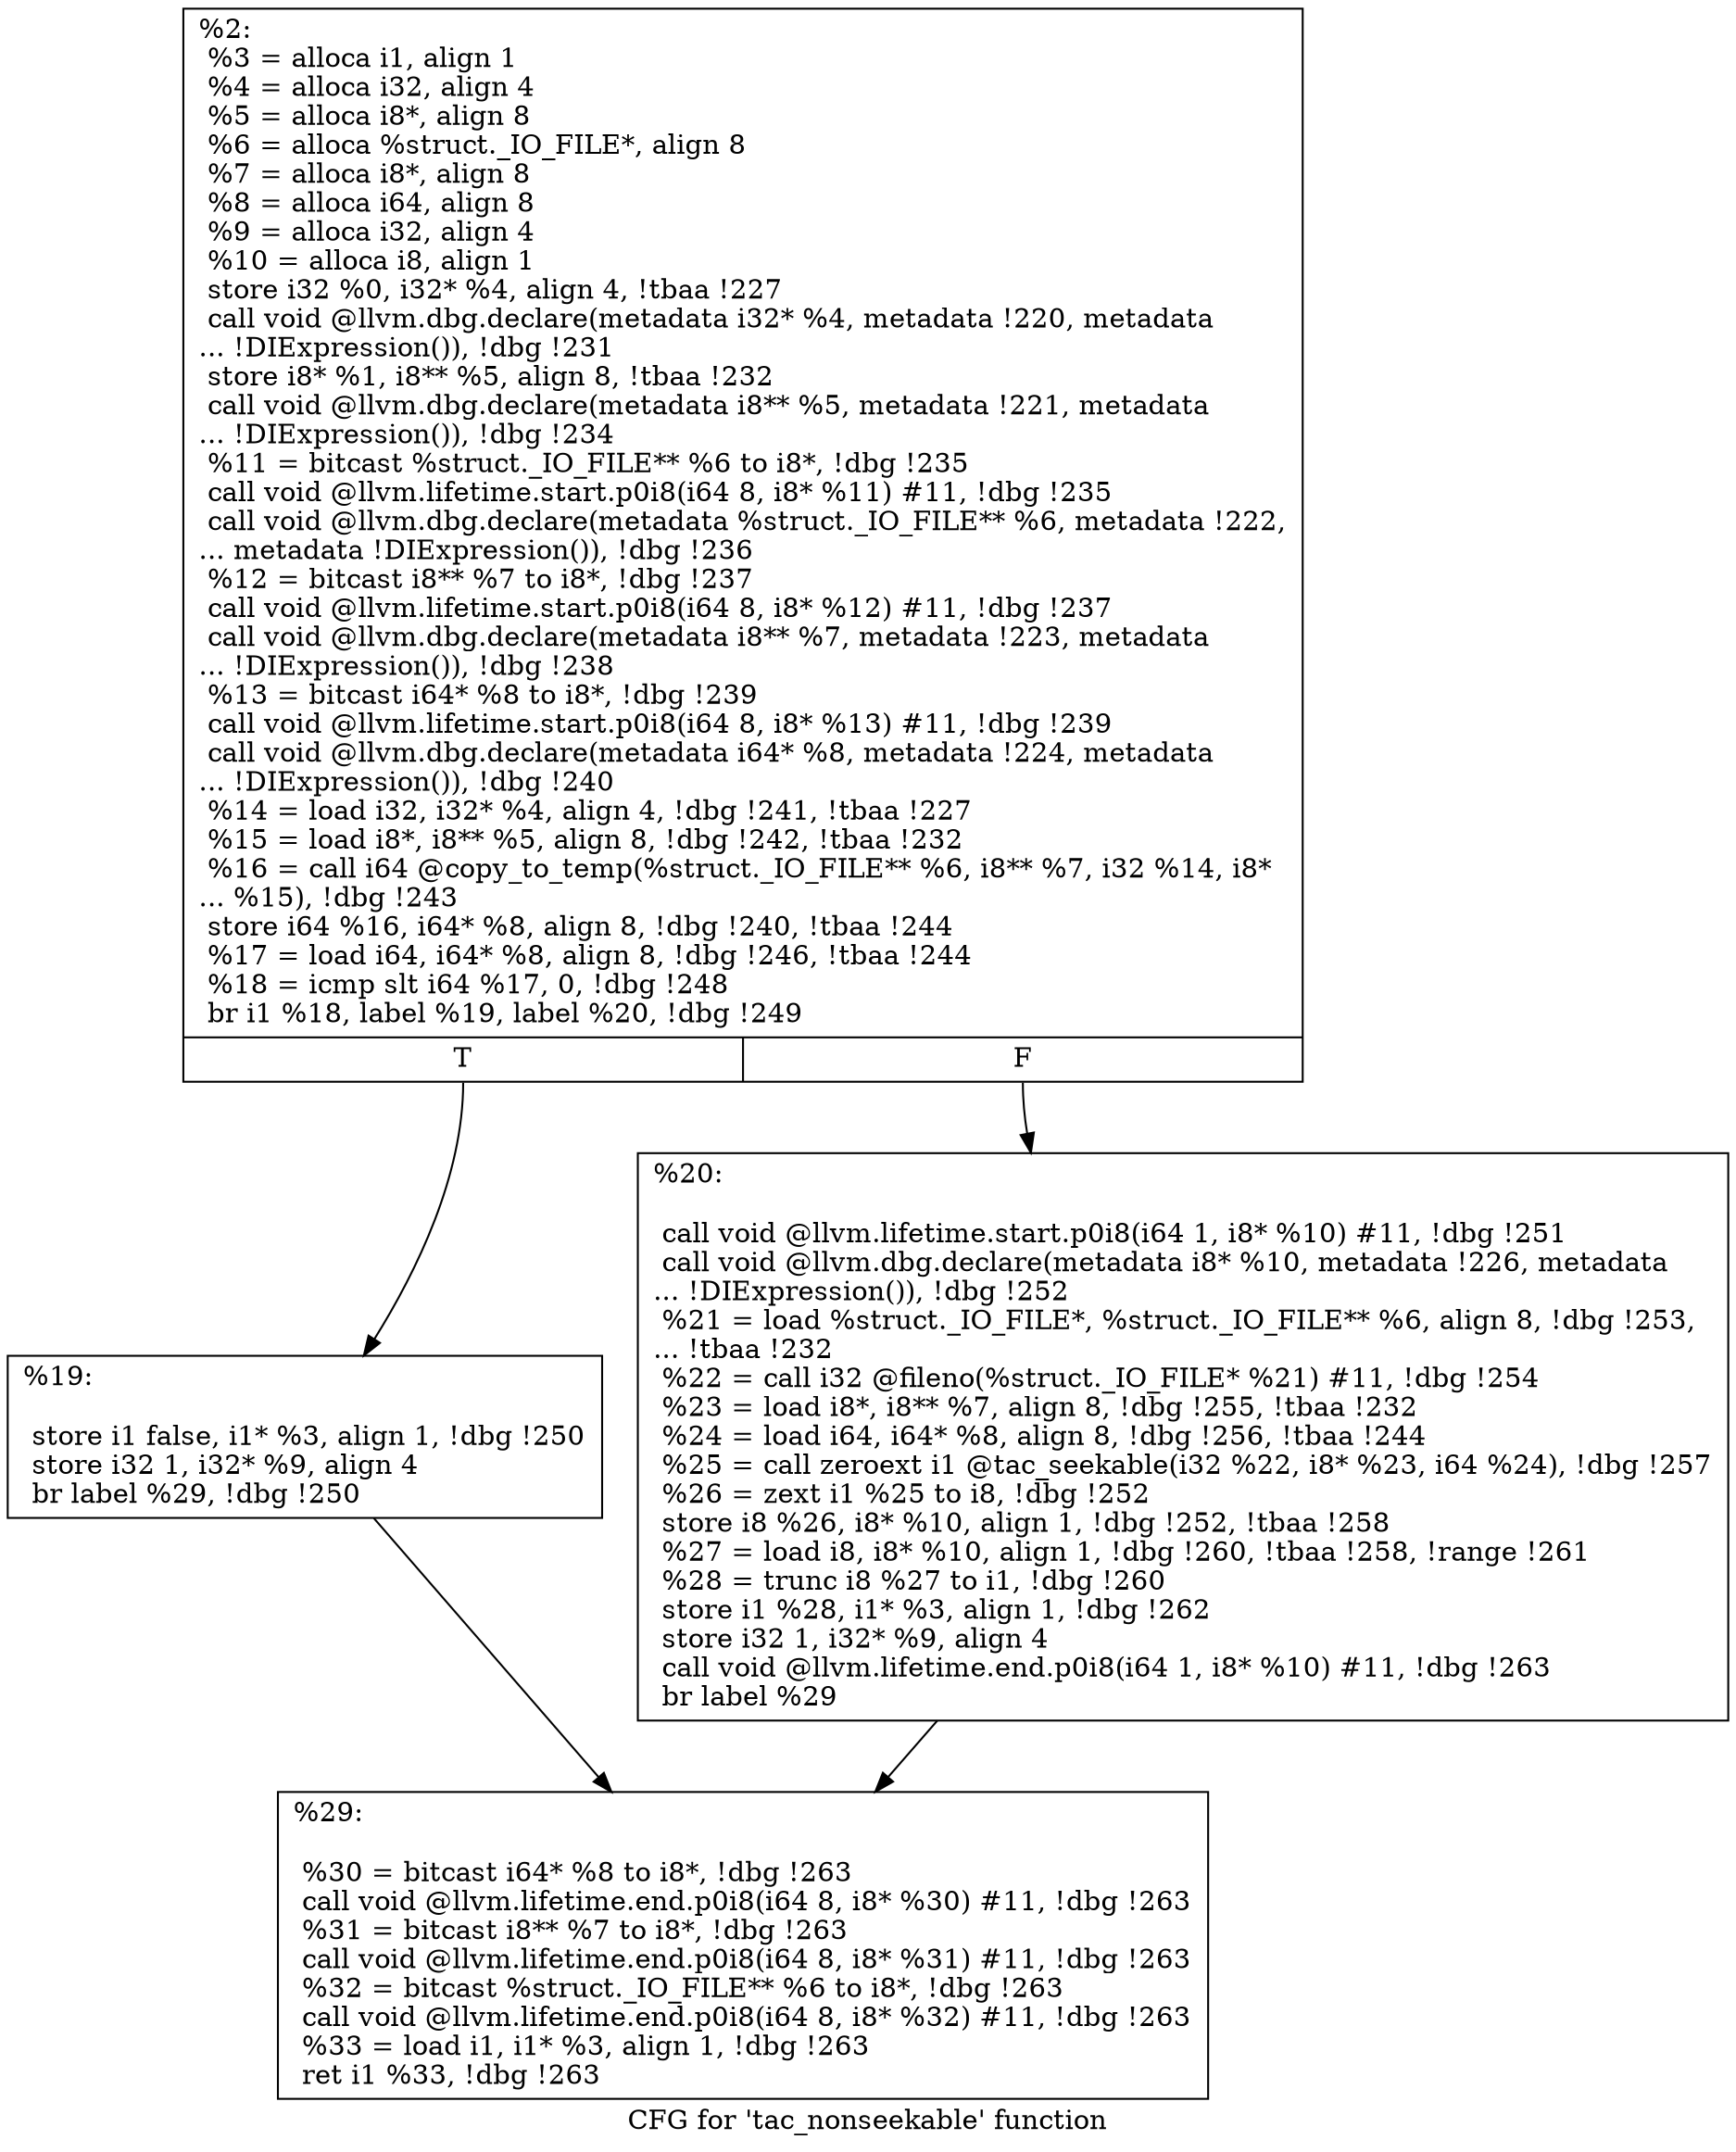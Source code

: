 digraph "CFG for 'tac_nonseekable' function" {
	label="CFG for 'tac_nonseekable' function";

	Node0x25481b0 [shape=record,label="{%2:\l  %3 = alloca i1, align 1\l  %4 = alloca i32, align 4\l  %5 = alloca i8*, align 8\l  %6 = alloca %struct._IO_FILE*, align 8\l  %7 = alloca i8*, align 8\l  %8 = alloca i64, align 8\l  %9 = alloca i32, align 4\l  %10 = alloca i8, align 1\l  store i32 %0, i32* %4, align 4, !tbaa !227\l  call void @llvm.dbg.declare(metadata i32* %4, metadata !220, metadata\l... !DIExpression()), !dbg !231\l  store i8* %1, i8** %5, align 8, !tbaa !232\l  call void @llvm.dbg.declare(metadata i8** %5, metadata !221, metadata\l... !DIExpression()), !dbg !234\l  %11 = bitcast %struct._IO_FILE** %6 to i8*, !dbg !235\l  call void @llvm.lifetime.start.p0i8(i64 8, i8* %11) #11, !dbg !235\l  call void @llvm.dbg.declare(metadata %struct._IO_FILE** %6, metadata !222,\l... metadata !DIExpression()), !dbg !236\l  %12 = bitcast i8** %7 to i8*, !dbg !237\l  call void @llvm.lifetime.start.p0i8(i64 8, i8* %12) #11, !dbg !237\l  call void @llvm.dbg.declare(metadata i8** %7, metadata !223, metadata\l... !DIExpression()), !dbg !238\l  %13 = bitcast i64* %8 to i8*, !dbg !239\l  call void @llvm.lifetime.start.p0i8(i64 8, i8* %13) #11, !dbg !239\l  call void @llvm.dbg.declare(metadata i64* %8, metadata !224, metadata\l... !DIExpression()), !dbg !240\l  %14 = load i32, i32* %4, align 4, !dbg !241, !tbaa !227\l  %15 = load i8*, i8** %5, align 8, !dbg !242, !tbaa !232\l  %16 = call i64 @copy_to_temp(%struct._IO_FILE** %6, i8** %7, i32 %14, i8*\l... %15), !dbg !243\l  store i64 %16, i64* %8, align 8, !dbg !240, !tbaa !244\l  %17 = load i64, i64* %8, align 8, !dbg !246, !tbaa !244\l  %18 = icmp slt i64 %17, 0, !dbg !248\l  br i1 %18, label %19, label %20, !dbg !249\l|{<s0>T|<s1>F}}"];
	Node0x25481b0:s0 -> Node0x25489d0;
	Node0x25481b0:s1 -> Node0x2548a20;
	Node0x25489d0 [shape=record,label="{%19:\l\l  store i1 false, i1* %3, align 1, !dbg !250\l  store i32 1, i32* %9, align 4\l  br label %29, !dbg !250\l}"];
	Node0x25489d0 -> Node0x2548a70;
	Node0x2548a20 [shape=record,label="{%20:\l\l  call void @llvm.lifetime.start.p0i8(i64 1, i8* %10) #11, !dbg !251\l  call void @llvm.dbg.declare(metadata i8* %10, metadata !226, metadata\l... !DIExpression()), !dbg !252\l  %21 = load %struct._IO_FILE*, %struct._IO_FILE** %6, align 8, !dbg !253,\l... !tbaa !232\l  %22 = call i32 @fileno(%struct._IO_FILE* %21) #11, !dbg !254\l  %23 = load i8*, i8** %7, align 8, !dbg !255, !tbaa !232\l  %24 = load i64, i64* %8, align 8, !dbg !256, !tbaa !244\l  %25 = call zeroext i1 @tac_seekable(i32 %22, i8* %23, i64 %24), !dbg !257\l  %26 = zext i1 %25 to i8, !dbg !252\l  store i8 %26, i8* %10, align 1, !dbg !252, !tbaa !258\l  %27 = load i8, i8* %10, align 1, !dbg !260, !tbaa !258, !range !261\l  %28 = trunc i8 %27 to i1, !dbg !260\l  store i1 %28, i1* %3, align 1, !dbg !262\l  store i32 1, i32* %9, align 4\l  call void @llvm.lifetime.end.p0i8(i64 1, i8* %10) #11, !dbg !263\l  br label %29\l}"];
	Node0x2548a20 -> Node0x2548a70;
	Node0x2548a70 [shape=record,label="{%29:\l\l  %30 = bitcast i64* %8 to i8*, !dbg !263\l  call void @llvm.lifetime.end.p0i8(i64 8, i8* %30) #11, !dbg !263\l  %31 = bitcast i8** %7 to i8*, !dbg !263\l  call void @llvm.lifetime.end.p0i8(i64 8, i8* %31) #11, !dbg !263\l  %32 = bitcast %struct._IO_FILE** %6 to i8*, !dbg !263\l  call void @llvm.lifetime.end.p0i8(i64 8, i8* %32) #11, !dbg !263\l  %33 = load i1, i1* %3, align 1, !dbg !263\l  ret i1 %33, !dbg !263\l}"];
}
